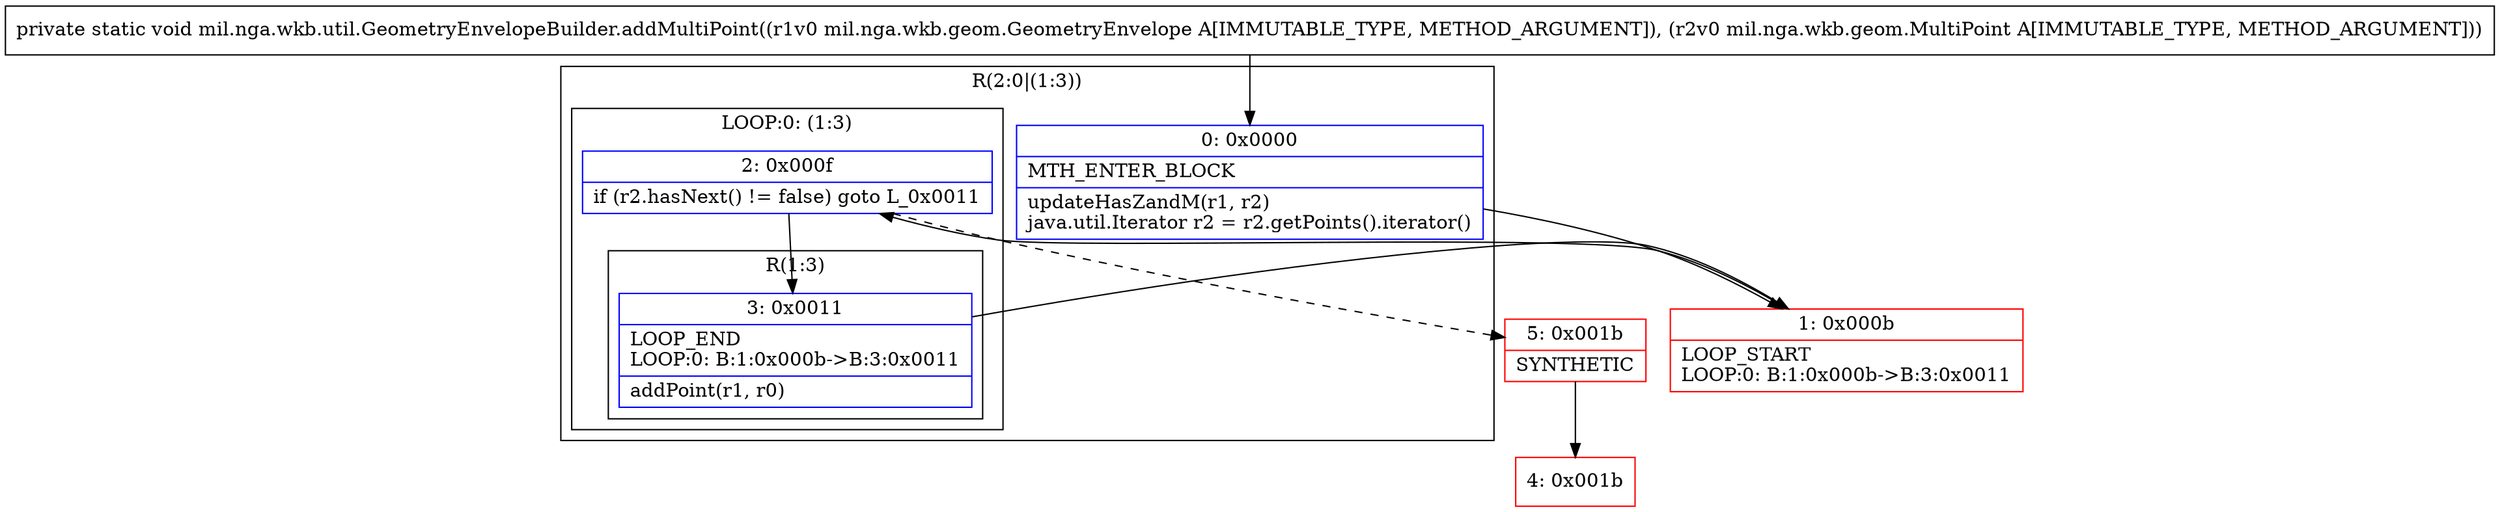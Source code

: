 digraph "CFG formil.nga.wkb.util.GeometryEnvelopeBuilder.addMultiPoint(Lmil\/nga\/wkb\/geom\/GeometryEnvelope;Lmil\/nga\/wkb\/geom\/MultiPoint;)V" {
subgraph cluster_Region_301912633 {
label = "R(2:0|(1:3))";
node [shape=record,color=blue];
Node_0 [shape=record,label="{0\:\ 0x0000|MTH_ENTER_BLOCK\l|updateHasZandM(r1, r2)\ljava.util.Iterator r2 = r2.getPoints().iterator()\l}"];
subgraph cluster_LoopRegion_862744345 {
label = "LOOP:0: (1:3)";
node [shape=record,color=blue];
Node_2 [shape=record,label="{2\:\ 0x000f|if (r2.hasNext() != false) goto L_0x0011\l}"];
subgraph cluster_Region_448200672 {
label = "R(1:3)";
node [shape=record,color=blue];
Node_3 [shape=record,label="{3\:\ 0x0011|LOOP_END\lLOOP:0: B:1:0x000b\-\>B:3:0x0011\l|addPoint(r1, r0)\l}"];
}
}
}
Node_1 [shape=record,color=red,label="{1\:\ 0x000b|LOOP_START\lLOOP:0: B:1:0x000b\-\>B:3:0x0011\l}"];
Node_4 [shape=record,color=red,label="{4\:\ 0x001b}"];
Node_5 [shape=record,color=red,label="{5\:\ 0x001b|SYNTHETIC\l}"];
MethodNode[shape=record,label="{private static void mil.nga.wkb.util.GeometryEnvelopeBuilder.addMultiPoint((r1v0 mil.nga.wkb.geom.GeometryEnvelope A[IMMUTABLE_TYPE, METHOD_ARGUMENT]), (r2v0 mil.nga.wkb.geom.MultiPoint A[IMMUTABLE_TYPE, METHOD_ARGUMENT])) }"];
MethodNode -> Node_0;
Node_0 -> Node_1;
Node_2 -> Node_3;
Node_2 -> Node_5[style=dashed];
Node_3 -> Node_1;
Node_1 -> Node_2;
Node_5 -> Node_4;
}

